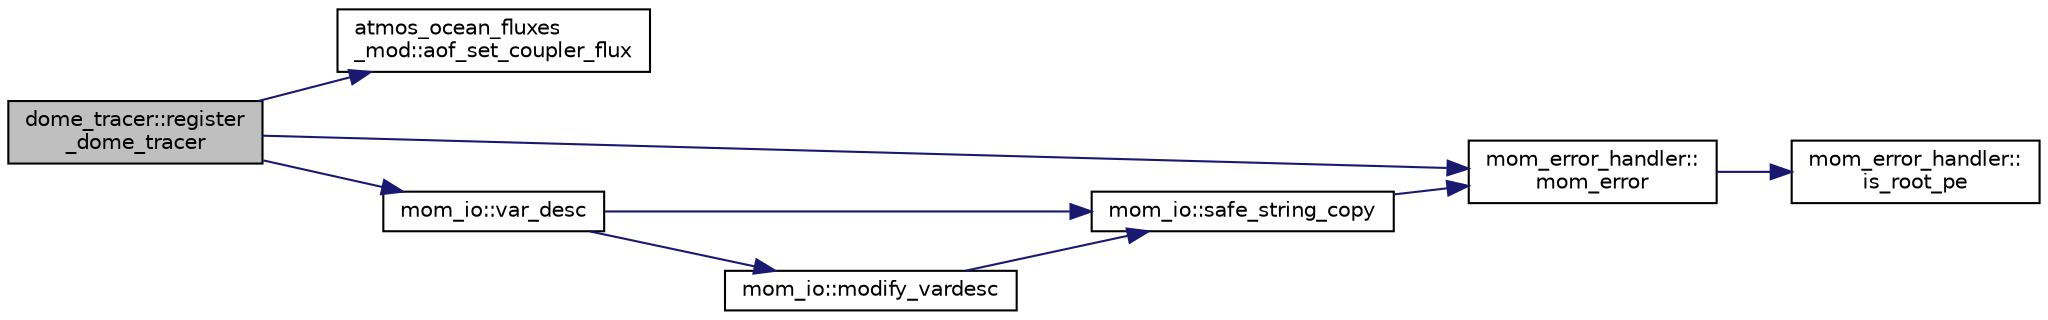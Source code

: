 digraph "dome_tracer::register_dome_tracer"
{
 // INTERACTIVE_SVG=YES
  edge [fontname="Helvetica",fontsize="10",labelfontname="Helvetica",labelfontsize="10"];
  node [fontname="Helvetica",fontsize="10",shape=record];
  rankdir="LR";
  Node18 [label="dome_tracer::register\l_dome_tracer",height=0.2,width=0.4,color="black", fillcolor="grey75", style="filled", fontcolor="black"];
  Node18 -> Node19 [color="midnightblue",fontsize="10",style="solid",fontname="Helvetica"];
  Node19 [label="atmos_ocean_fluxes\l_mod::aof_set_coupler_flux",height=0.2,width=0.4,color="black", fillcolor="white", style="filled",URL="$namespaceatmos__ocean__fluxes__mod.html#a2bde46287389f28af76f8794dd509475"];
  Node18 -> Node20 [color="midnightblue",fontsize="10",style="solid",fontname="Helvetica"];
  Node20 [label="mom_error_handler::\lmom_error",height=0.2,width=0.4,color="black", fillcolor="white", style="filled",URL="$namespacemom__error__handler.html#a460cfb79a06c29fc249952c2a3710d67"];
  Node20 -> Node21 [color="midnightblue",fontsize="10",style="solid",fontname="Helvetica"];
  Node21 [label="mom_error_handler::\lis_root_pe",height=0.2,width=0.4,color="black", fillcolor="white", style="filled",URL="$namespacemom__error__handler.html#ad5f00a53059c72fe2332d1436c80ca71"];
  Node18 -> Node22 [color="midnightblue",fontsize="10",style="solid",fontname="Helvetica"];
  Node22 [label="mom_io::var_desc",height=0.2,width=0.4,color="black", fillcolor="white", style="filled",URL="$namespacemom__io.html#a39c3ccc06bb1a6e446af2ee9010eba16",tooltip="Returns a vardesc type whose elements have been filled with the provided fields. The argument name is..."];
  Node22 -> Node23 [color="midnightblue",fontsize="10",style="solid",fontname="Helvetica"];
  Node23 [label="mom_io::safe_string_copy",height=0.2,width=0.4,color="black", fillcolor="white", style="filled",URL="$namespacemom__io.html#ac4bc408e8b38dbd669842753f26ebf88",tooltip="Copies a string. "];
  Node23 -> Node20 [color="midnightblue",fontsize="10",style="solid",fontname="Helvetica"];
  Node22 -> Node24 [color="midnightblue",fontsize="10",style="solid",fontname="Helvetica"];
  Node24 [label="mom_io::modify_vardesc",height=0.2,width=0.4,color="black", fillcolor="white", style="filled",URL="$namespacemom__io.html#af96b29cb8410d557e8e452b81586223b",tooltip="This routine modifies the named elements of a vardesc type. All arguments are optional, except the vardesc type to be modified. "];
  Node24 -> Node23 [color="midnightblue",fontsize="10",style="solid",fontname="Helvetica"];
}
